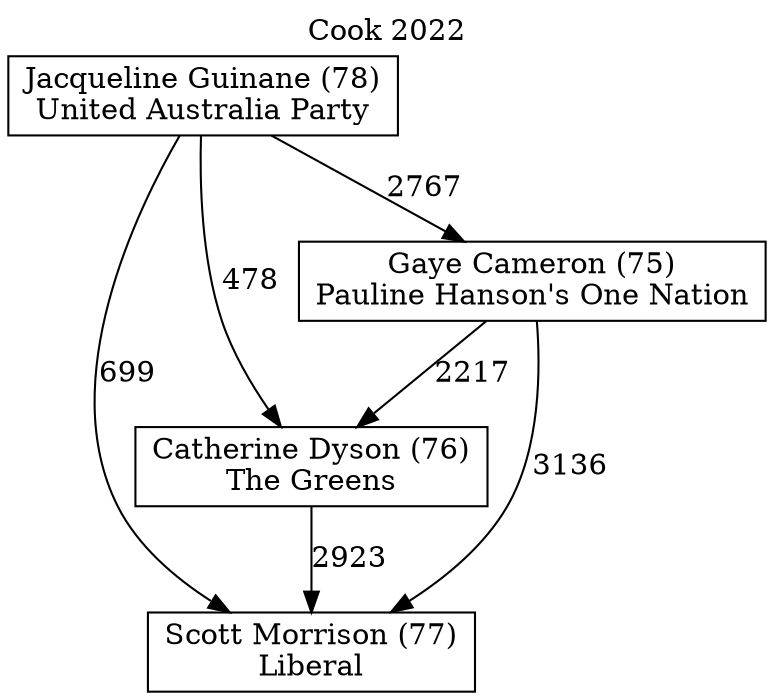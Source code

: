 // House preference flow
digraph "Scott Morrison (77)_Cook_2022" {
	graph [label="Cook 2022" labelloc=t mclimit=10]
	node [shape=box]
	"Scott Morrison (77)" [label="Scott Morrison (77)
Liberal"]
	"Catherine Dyson (76)" [label="Catherine Dyson (76)
The Greens"]
	"Gaye Cameron (75)" [label="Gaye Cameron (75)
Pauline Hanson's One Nation"]
	"Jacqueline Guinane (78)" [label="Jacqueline Guinane (78)
United Australia Party"]
	"Catherine Dyson (76)" -> "Scott Morrison (77)" [label=2923]
	"Gaye Cameron (75)" -> "Catherine Dyson (76)" [label=2217]
	"Jacqueline Guinane (78)" -> "Gaye Cameron (75)" [label=2767]
	"Gaye Cameron (75)" -> "Scott Morrison (77)" [label=3136]
	"Jacqueline Guinane (78)" -> "Scott Morrison (77)" [label=699]
	"Jacqueline Guinane (78)" -> "Catherine Dyson (76)" [label=478]
}
